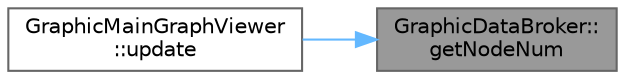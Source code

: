 digraph "GraphicDataBroker::getNodeNum"
{
 // LATEX_PDF_SIZE
  bgcolor="transparent";
  edge [fontname=Helvetica,fontsize=10,labelfontname=Helvetica,labelfontsize=10];
  node [fontname=Helvetica,fontsize=10,shape=box,height=0.2,width=0.4];
  rankdir="RL";
  Node1 [id="Node000001",label="GraphicDataBroker::\lgetNodeNum",height=0.2,width=0.4,color="gray40", fillcolor="grey60", style="filled", fontcolor="black",tooltip="セットされているノードの数を返す．"];
  Node1 -> Node2 [id="edge1_Node000001_Node000002",dir="back",color="steelblue1",style="solid",tooltip=" "];
  Node2 [id="Node000002",label="GraphicMainGraphViewer\l::update",height=0.2,width=0.4,color="grey40", fillcolor="white", style="filled",URL="$class_graphic_main_graph_viewer.html#a5386e4ac811fadbe8a7f1e5762a5b90a",tooltip="描画画面の更新を行う．純粋仮想関数のため，継承先では必ずoverrideする必要がある．"];
}
